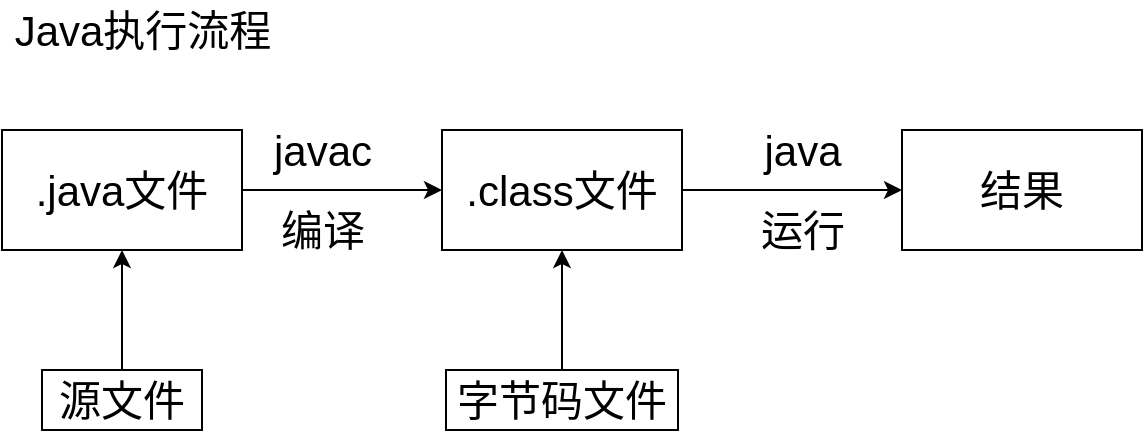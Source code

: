 <mxfile version="15.8.7" type="device"><diagram id="prtHgNgQTEPvFCAcTncT" name="Page-1"><mxGraphModel dx="1102" dy="857" grid="0" gridSize="10" guides="1" tooltips="1" connect="1" arrows="1" fold="1" page="1" pageScale="1" pageWidth="827" pageHeight="1169" math="0" shadow="0"><root><mxCell id="0"/><mxCell id="1" parent="0"/><mxCell id="gPYrYlQcbjrWODkjqzyw-7" style="edgeStyle=orthogonalEdgeStyle;rounded=0;orthogonalLoop=1;jettySize=auto;html=1;exitX=1;exitY=0.5;exitDx=0;exitDy=0;entryX=0;entryY=0.5;entryDx=0;entryDy=0;" edge="1" parent="1" source="gPYrYlQcbjrWODkjqzyw-1" target="gPYrYlQcbjrWODkjqzyw-2"><mxGeometry relative="1" as="geometry"/></mxCell><mxCell id="gPYrYlQcbjrWODkjqzyw-1" value="&lt;font style=&quot;font-size: 21px&quot;&gt;.java文件&lt;/font&gt;" style="rounded=0;whiteSpace=wrap;html=1;" vertex="1" parent="1"><mxGeometry x="120" y="130" width="120" height="60" as="geometry"/></mxCell><mxCell id="gPYrYlQcbjrWODkjqzyw-8" style="edgeStyle=orthogonalEdgeStyle;rounded=0;orthogonalLoop=1;jettySize=auto;html=1;" edge="1" parent="1" source="gPYrYlQcbjrWODkjqzyw-2" target="gPYrYlQcbjrWODkjqzyw-4"><mxGeometry relative="1" as="geometry"/></mxCell><mxCell id="gPYrYlQcbjrWODkjqzyw-2" value="&lt;font style=&quot;font-size: 21px&quot;&gt;.class文件&lt;/font&gt;" style="rounded=0;whiteSpace=wrap;html=1;" vertex="1" parent="1"><mxGeometry x="340" y="130" width="120" height="60" as="geometry"/></mxCell><mxCell id="gPYrYlQcbjrWODkjqzyw-4" value="&lt;font style=&quot;font-size: 21px&quot;&gt;结果&lt;/font&gt;" style="rounded=0;whiteSpace=wrap;html=1;" vertex="1" parent="1"><mxGeometry x="570" y="130" width="120" height="60" as="geometry"/></mxCell><mxCell id="gPYrYlQcbjrWODkjqzyw-12" style="edgeStyle=orthogonalEdgeStyle;rounded=0;orthogonalLoop=1;jettySize=auto;html=1;exitX=0.5;exitY=0;exitDx=0;exitDy=0;entryX=0.5;entryY=1;entryDx=0;entryDy=0;fontSize=21;" edge="1" parent="1" source="gPYrYlQcbjrWODkjqzyw-10" target="gPYrYlQcbjrWODkjqzyw-1"><mxGeometry relative="1" as="geometry"/></mxCell><mxCell id="gPYrYlQcbjrWODkjqzyw-10" value="源文件" style="rounded=0;whiteSpace=wrap;html=1;fontSize=21;" vertex="1" parent="1"><mxGeometry x="140" y="250" width="80" height="30" as="geometry"/></mxCell><mxCell id="gPYrYlQcbjrWODkjqzyw-13" value="javac" style="text;html=1;align=center;verticalAlign=middle;resizable=0;points=[];autosize=1;strokeColor=none;fillColor=none;fontSize=21;" vertex="1" parent="1"><mxGeometry x="250" y="125" width="60" height="30" as="geometry"/></mxCell><mxCell id="gPYrYlQcbjrWODkjqzyw-14" value="编译" style="text;html=1;align=center;verticalAlign=middle;resizable=0;points=[];autosize=1;strokeColor=none;fillColor=none;fontSize=21;" vertex="1" parent="1"><mxGeometry x="250" y="165" width="60" height="30" as="geometry"/></mxCell><mxCell id="gPYrYlQcbjrWODkjqzyw-16" style="edgeStyle=orthogonalEdgeStyle;rounded=0;orthogonalLoop=1;jettySize=auto;html=1;exitX=0.5;exitY=0;exitDx=0;exitDy=0;entryX=0.5;entryY=1;entryDx=0;entryDy=0;fontSize=21;" edge="1" parent="1" source="gPYrYlQcbjrWODkjqzyw-15" target="gPYrYlQcbjrWODkjqzyw-2"><mxGeometry relative="1" as="geometry"/></mxCell><mxCell id="gPYrYlQcbjrWODkjqzyw-15" value="字节码文件" style="rounded=0;whiteSpace=wrap;html=1;fontSize=21;" vertex="1" parent="1"><mxGeometry x="342" y="250" width="116" height="30" as="geometry"/></mxCell><mxCell id="gPYrYlQcbjrWODkjqzyw-17" value="java" style="text;html=1;align=center;verticalAlign=middle;resizable=0;points=[];autosize=1;strokeColor=none;fillColor=none;fontSize=21;" vertex="1" parent="1"><mxGeometry x="495" y="125" width="50" height="30" as="geometry"/></mxCell><mxCell id="gPYrYlQcbjrWODkjqzyw-19" value="运行" style="text;html=1;align=center;verticalAlign=middle;resizable=0;points=[];autosize=1;strokeColor=none;fillColor=none;fontSize=21;" vertex="1" parent="1"><mxGeometry x="490" y="165" width="60" height="30" as="geometry"/></mxCell><mxCell id="gPYrYlQcbjrWODkjqzyw-23" value="Java执行流程" style="text;html=1;align=center;verticalAlign=middle;resizable=0;points=[];autosize=1;strokeColor=none;fillColor=none;fontSize=21;" vertex="1" parent="1"><mxGeometry x="120" y="65" width="140" height="30" as="geometry"/></mxCell></root></mxGraphModel></diagram></mxfile>